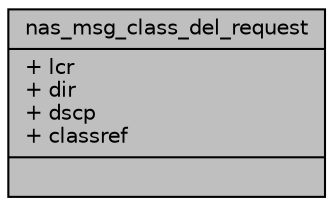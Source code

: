digraph "nas_msg_class_del_request"
{
 // LATEX_PDF_SIZE
  edge [fontname="Helvetica",fontsize="10",labelfontname="Helvetica",labelfontsize="10"];
  node [fontname="Helvetica",fontsize="10",shape=record];
  Node1 [label="{nas_msg_class_del_request\n|+ lcr\l+ dir\l+ dscp\l+ classref\l|}",height=0.2,width=0.4,color="black", fillcolor="grey75", style="filled", fontcolor="black",tooltip=" "];
}
